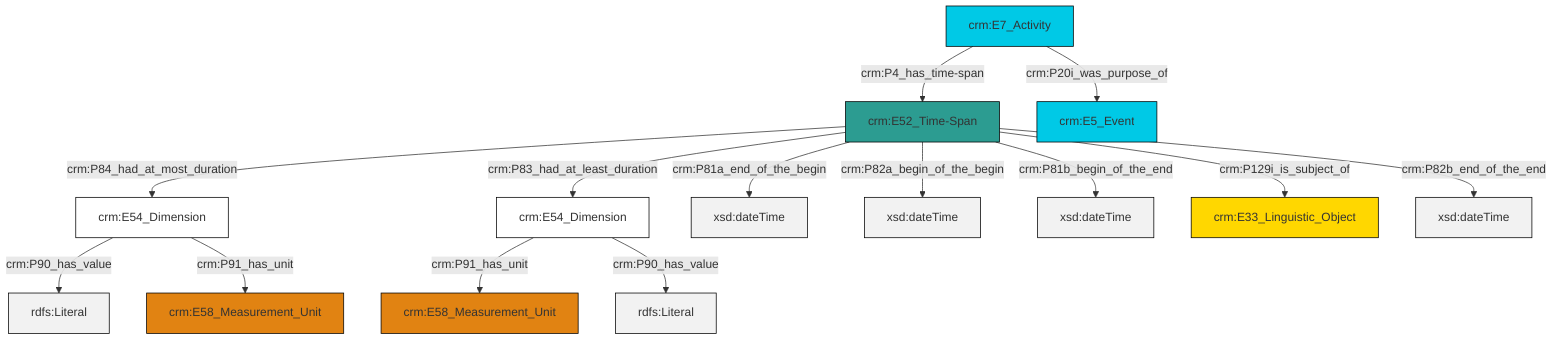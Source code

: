 graph TD
classDef Literal fill:#f2f2f2,stroke:#000000;
classDef CRM_Entity fill:#FFFFFF,stroke:#000000;
classDef Temporal_Entity fill:#00C9E6, stroke:#000000;
classDef Type fill:#E18312, stroke:#000000;
classDef Time-Span fill:#2C9C91, stroke:#000000;
classDef Appellation fill:#FFEB7F, stroke:#000000;
classDef Place fill:#008836, stroke:#000000;
classDef Persistent_Item fill:#B266B2, stroke:#000000;
classDef Conceptual_Object fill:#FFD700, stroke:#000000;
classDef Physical_Thing fill:#D2B48C, stroke:#000000;
classDef Actor fill:#f58aad, stroke:#000000;
classDef PC_Classes fill:#4ce600, stroke:#000000;
classDef Multi fill:#cccccc,stroke:#000000;

2["crm:E54_Dimension"]:::CRM_Entity -->|crm:P90_has_value| 10[rdfs:Literal]:::Literal
4["crm:E52_Time-Span"]:::Time-Span -->|crm:P84_had_at_most_duration| 2["crm:E54_Dimension"]:::CRM_Entity
4["crm:E52_Time-Span"]:::Time-Span -->|crm:P81a_end_of_the_begin| 11[xsd:dateTime]:::Literal
14["crm:E7_Activity"]:::Temporal_Entity -->|crm:P4_has_time-span| 4["crm:E52_Time-Span"]:::Time-Span
2["crm:E54_Dimension"]:::CRM_Entity -->|crm:P91_has_unit| 0["crm:E58_Measurement_Unit"]:::Type
4["crm:E52_Time-Span"]:::Time-Span -->|crm:P82a_begin_of_the_begin| 16[xsd:dateTime]:::Literal
14["crm:E7_Activity"]:::Temporal_Entity -->|crm:P20i_was_purpose_of| 8["crm:E5_Event"]:::Temporal_Entity
4["crm:E52_Time-Span"]:::Time-Span -->|crm:P81b_begin_of_the_end| 17[xsd:dateTime]:::Literal
4["crm:E52_Time-Span"]:::Time-Span -->|crm:P83_had_at_least_duration| 6["crm:E54_Dimension"]:::CRM_Entity
4["crm:E52_Time-Span"]:::Time-Span -->|crm:P129i_is_subject_of| 18["crm:E33_Linguistic_Object"]:::Conceptual_Object
6["crm:E54_Dimension"]:::CRM_Entity -->|crm:P91_has_unit| 12["crm:E58_Measurement_Unit"]:::Type
4["crm:E52_Time-Span"]:::Time-Span -->|crm:P82b_end_of_the_end| 19[xsd:dateTime]:::Literal
6["crm:E54_Dimension"]:::CRM_Entity -->|crm:P90_has_value| 20[rdfs:Literal]:::Literal